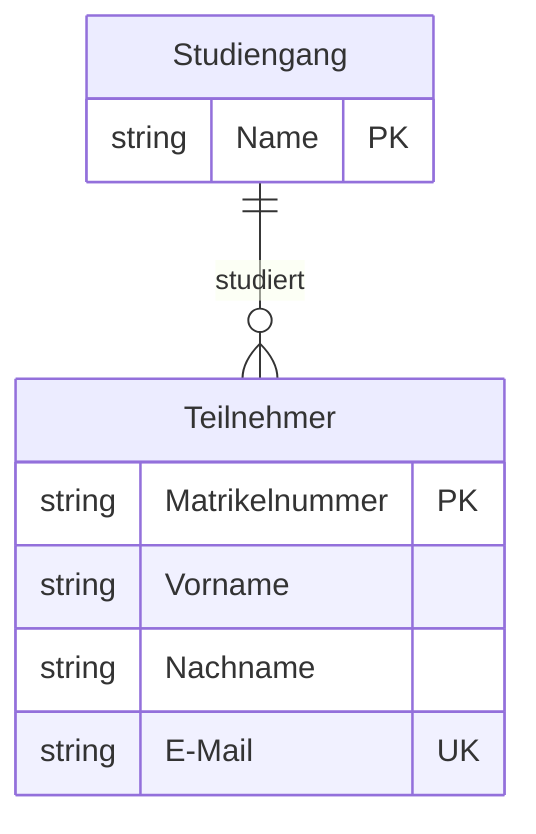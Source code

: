 erDiagram

    Studiengang {
        string Name PK
    }

    Teilnehmer {
        string Matrikelnummer PK
        string Vorname
        string Nachname
        string E-Mail UK
    }

    Studiengang ||--o{ Teilnehmer : studiert